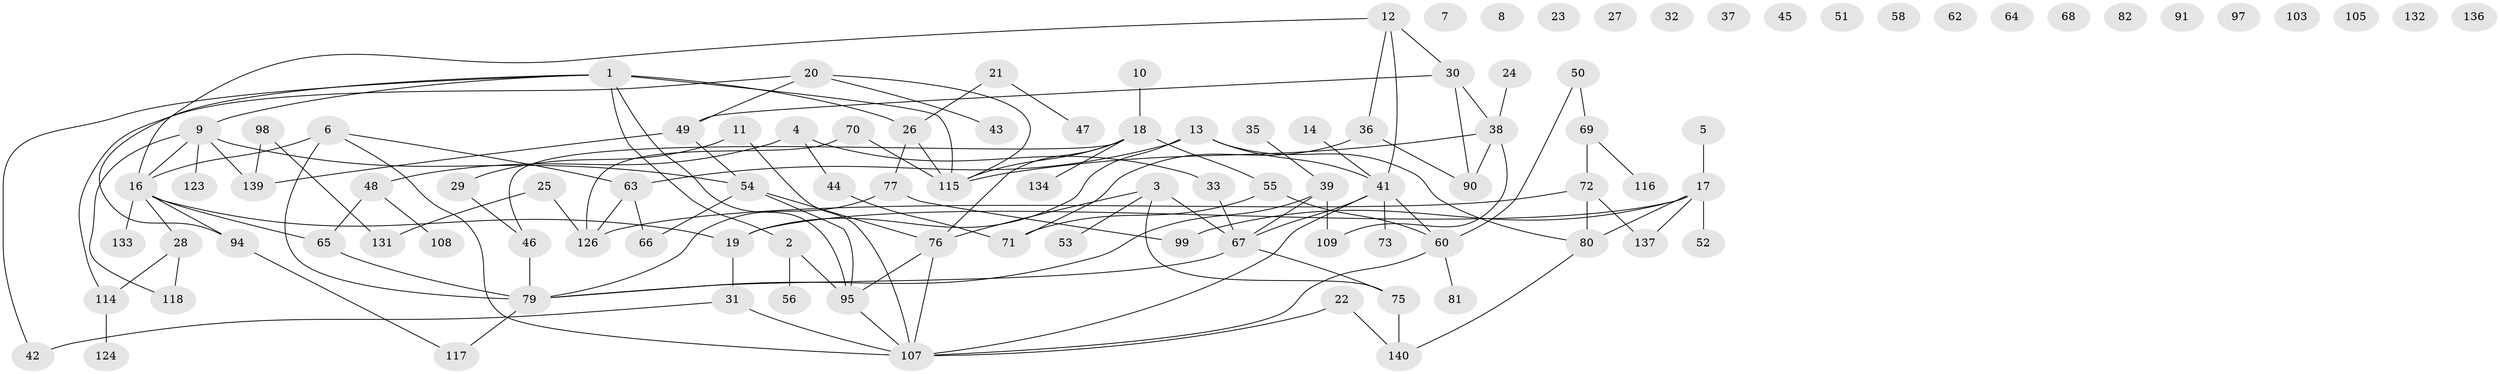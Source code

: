 // Generated by graph-tools (version 1.1) at 2025/23/03/03/25 07:23:28]
// undirected, 102 vertices, 128 edges
graph export_dot {
graph [start="1"]
  node [color=gray90,style=filled];
  1 [super="+74"];
  2 [super="+57"];
  3;
  4 [super="+15"];
  5;
  6 [super="+138"];
  7;
  8;
  9 [super="+112"];
  10 [super="+120"];
  11;
  12 [super="+84"];
  13 [super="+101"];
  14;
  16 [super="+93"];
  17 [super="+102"];
  18 [super="+144"];
  19 [super="+61"];
  20 [super="+34"];
  21;
  22 [super="+127"];
  23;
  24;
  25;
  26;
  27;
  28 [super="+129"];
  29 [super="+40"];
  30 [super="+92"];
  31 [super="+130"];
  32 [super="+100"];
  33;
  35 [super="+111"];
  36 [super="+85"];
  37;
  38 [super="+110"];
  39 [super="+121"];
  41 [super="+141"];
  42;
  43;
  44;
  45;
  46 [super="+78"];
  47;
  48 [super="+59"];
  49 [super="+88"];
  50;
  51;
  52;
  53;
  54;
  55;
  56;
  58;
  60 [super="+146"];
  62;
  63;
  64;
  65;
  66 [super="+106"];
  67 [super="+104"];
  68;
  69 [super="+113"];
  70;
  71 [super="+135"];
  72 [super="+89"];
  73;
  75 [super="+86"];
  76 [super="+87"];
  77 [super="+96"];
  79 [super="+83"];
  80 [super="+119"];
  81;
  82;
  90;
  91;
  94;
  95 [super="+128"];
  97;
  98 [super="+125"];
  99;
  103;
  105;
  107 [super="+122"];
  108;
  109;
  114;
  115 [super="+143"];
  116;
  117;
  118;
  123;
  124;
  126 [super="+142"];
  131;
  132;
  133;
  134;
  136;
  137;
  139 [super="+145"];
  140;
  1 -- 2;
  1 -- 94;
  1 -- 115;
  1 -- 42;
  1 -- 26;
  1 -- 95;
  1 -- 9;
  2 -- 95 [weight=2];
  2 -- 56;
  3 -- 53;
  3 -- 67;
  3 -- 75;
  3 -- 76;
  4 -- 33;
  4 -- 44;
  4 -- 48;
  5 -- 17;
  6 -- 16;
  6 -- 107;
  6 -- 63;
  6 -- 79 [weight=2];
  9 -- 118;
  9 -- 16;
  9 -- 54;
  9 -- 123;
  9 -- 139;
  10 -- 18;
  11 -- 107;
  11 -- 29;
  12 -- 16;
  12 -- 30;
  12 -- 41;
  12 -- 36;
  13 -- 19;
  13 -- 41;
  13 -- 63;
  13 -- 80;
  14 -- 41;
  16 -- 19;
  16 -- 28;
  16 -- 65;
  16 -- 133;
  16 -- 94;
  17 -- 52;
  17 -- 80 [weight=2];
  17 -- 137;
  17 -- 99;
  17 -- 19;
  18 -- 46;
  18 -- 134;
  18 -- 115;
  18 -- 55;
  18 -- 76;
  19 -- 31;
  20 -- 114;
  20 -- 115;
  20 -- 49;
  20 -- 43;
  21 -- 26;
  21 -- 47;
  22 -- 140;
  22 -- 107;
  24 -- 38;
  25 -- 126;
  25 -- 131;
  26 -- 115;
  26 -- 77;
  28 -- 114;
  28 -- 118;
  29 -- 46;
  30 -- 90;
  30 -- 38;
  30 -- 49;
  31 -- 107;
  31 -- 42;
  33 -- 67;
  35 -- 39;
  36 -- 71;
  36 -- 90;
  38 -- 90;
  38 -- 109;
  38 -- 115;
  39 -- 109;
  39 -- 79;
  39 -- 67;
  41 -- 73;
  41 -- 107;
  41 -- 67;
  41 -- 60;
  44 -- 71;
  46 -- 79;
  48 -- 65;
  48 -- 108;
  49 -- 54;
  49 -- 139;
  50 -- 69;
  50 -- 60;
  54 -- 95;
  54 -- 66;
  54 -- 76;
  55 -- 60;
  55 -- 71;
  60 -- 107;
  60 -- 81;
  63 -- 66;
  63 -- 126;
  65 -- 79;
  67 -- 75;
  67 -- 79;
  69 -- 116;
  69 -- 72;
  70 -- 115;
  70 -- 126;
  72 -- 80 [weight=2];
  72 -- 137;
  72 -- 126;
  75 -- 140;
  76 -- 107;
  76 -- 95;
  77 -- 99;
  77 -- 79;
  79 -- 117;
  80 -- 140;
  94 -- 117;
  95 -- 107;
  98 -- 139;
  98 -- 131;
  114 -- 124;
}
